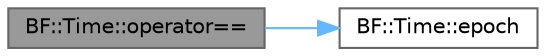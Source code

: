 digraph "BF::Time::operator=="
{
 // LATEX_PDF_SIZE
  bgcolor="transparent";
  edge [fontname=Helvetica,fontsize=10,labelfontname=Helvetica,labelfontsize=10];
  node [fontname=Helvetica,fontsize=10,shape=box,height=0.2,width=0.4];
  rankdir="LR";
  Node1 [id="Node000001",label="BF::Time::operator==",height=0.2,width=0.4,color="gray40", fillcolor="grey60", style="filled", fontcolor="black",tooltip="Overload operators."];
  Node1 -> Node2 [id="edge1_Node000001_Node000002",color="steelblue1",style="solid",tooltip=" "];
  Node2 [id="Node000002",label="BF::Time::epoch",height=0.2,width=0.4,color="grey40", fillcolor="white", style="filled",URL="$d0/df9/classBF_1_1Time.html#ae635a88ef43baaa8f3e43a6b7cb8ff30",tooltip=" "];
}
